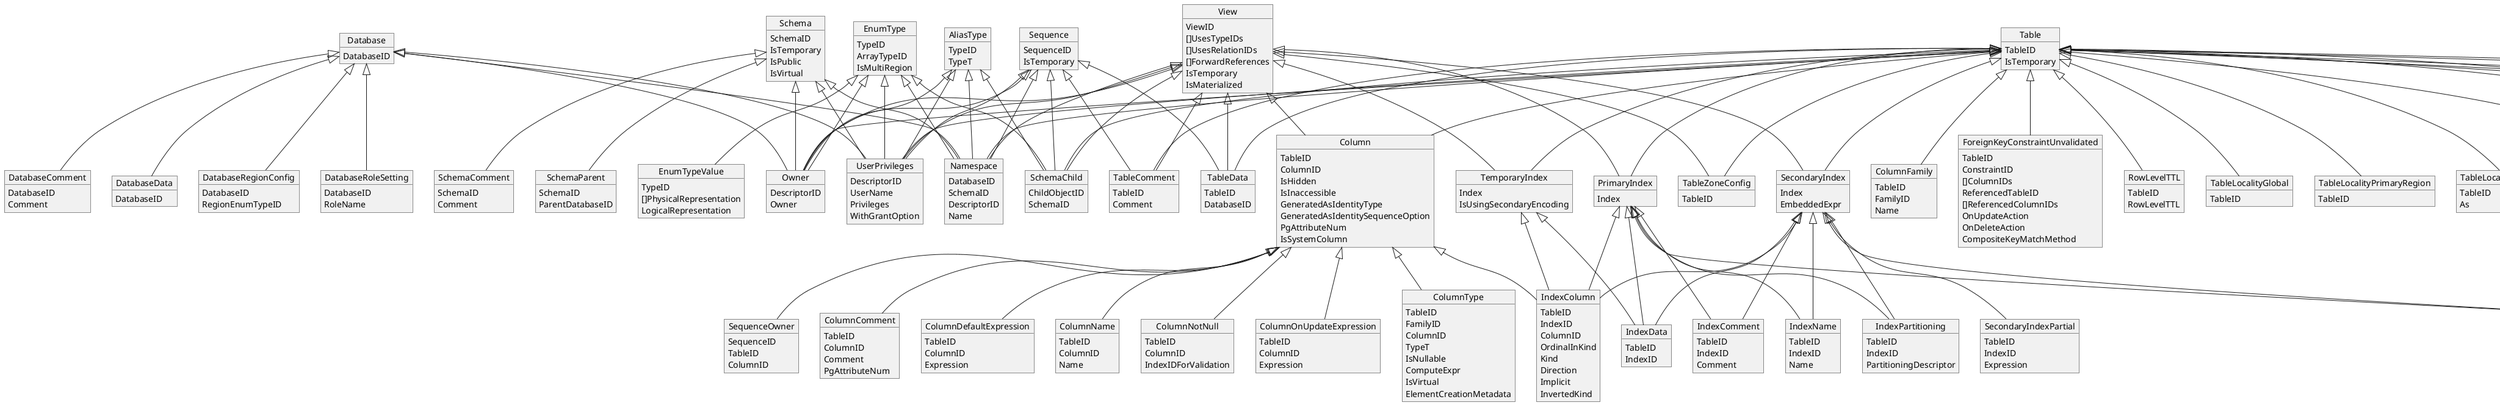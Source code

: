 @startuml
object AliasType

AliasType :  TypeID
AliasType :  TypeT

object CheckConstraint

CheckConstraint :  TableID
CheckConstraint :  ConstraintID
CheckConstraint : []ColumnIDs
CheckConstraint :  Expression
CheckConstraint :  FromHashShardedColumn
CheckConstraint :  IndexIDForValidation

object CheckConstraintUnvalidated

CheckConstraintUnvalidated :  TableID
CheckConstraintUnvalidated :  ConstraintID
CheckConstraintUnvalidated : []ColumnIDs
CheckConstraintUnvalidated :  Expression

object Column

Column :  TableID
Column :  ColumnID
Column :  IsHidden
Column :  IsInaccessible
Column :  GeneratedAsIdentityType
Column :  GeneratedAsIdentitySequenceOption
Column :  PgAttributeNum
Column :  IsSystemColumn

object ColumnComment

ColumnComment :  TableID
ColumnComment :  ColumnID
ColumnComment :  Comment
ColumnComment :  PgAttributeNum

object ColumnDefaultExpression

ColumnDefaultExpression :  TableID
ColumnDefaultExpression :  ColumnID
ColumnDefaultExpression :  Expression

object ColumnFamily

ColumnFamily :  TableID
ColumnFamily :  FamilyID
ColumnFamily :  Name

object ColumnName

ColumnName :  TableID
ColumnName :  ColumnID
ColumnName :  Name

object ColumnNotNull

ColumnNotNull :  TableID
ColumnNotNull :  ColumnID
ColumnNotNull :  IndexIDForValidation

object ColumnOnUpdateExpression

ColumnOnUpdateExpression :  TableID
ColumnOnUpdateExpression :  ColumnID
ColumnOnUpdateExpression :  Expression

object ColumnType

ColumnType :  TableID
ColumnType :  FamilyID
ColumnType :  ColumnID
ColumnType :  TypeT
ColumnType :  IsNullable
ColumnType :  ComputeExpr
ColumnType :  IsVirtual
ColumnType :  ElementCreationMetadata

object CompositeType

CompositeType :  TypeID
CompositeType :  ArrayTypeID

object CompositeTypeAttrName

CompositeTypeAttrName :  CompositeTypeID
CompositeTypeAttrName :  Name

object CompositeTypeAttrType

CompositeTypeAttrType :  CompositeTypeID
CompositeTypeAttrType :  TypeT

object ConstraintComment

ConstraintComment :  TableID
ConstraintComment :  ConstraintID
ConstraintComment :  Comment

object ConstraintWithoutIndexName

ConstraintWithoutIndexName :  TableID
ConstraintWithoutIndexName :  ConstraintID
ConstraintWithoutIndexName :  Name

object Database

Database :  DatabaseID

object DatabaseComment

DatabaseComment :  DatabaseID
DatabaseComment :  Comment

object DatabaseData

DatabaseData :  DatabaseID

object DatabaseRegionConfig

DatabaseRegionConfig :  DatabaseID
DatabaseRegionConfig :  RegionEnumTypeID

object DatabaseRoleSetting

DatabaseRoleSetting :  DatabaseID
DatabaseRoleSetting :  RoleName

object EnumType

EnumType :  TypeID
EnumType :  ArrayTypeID
EnumType :  IsMultiRegion

object EnumTypeValue

EnumTypeValue :  TypeID
EnumTypeValue : []PhysicalRepresentation
EnumTypeValue :  LogicalRepresentation

object ForeignKeyConstraint

ForeignKeyConstraint :  TableID
ForeignKeyConstraint :  ConstraintID
ForeignKeyConstraint : []ColumnIDs
ForeignKeyConstraint :  ReferencedTableID
ForeignKeyConstraint : []ReferencedColumnIDs
ForeignKeyConstraint :  OnUpdateAction
ForeignKeyConstraint :  OnDeleteAction
ForeignKeyConstraint :  CompositeKeyMatchMethod
ForeignKeyConstraint :  IndexIDForValidation

object ForeignKeyConstraintUnvalidated

ForeignKeyConstraintUnvalidated :  TableID
ForeignKeyConstraintUnvalidated :  ConstraintID
ForeignKeyConstraintUnvalidated : []ColumnIDs
ForeignKeyConstraintUnvalidated :  ReferencedTableID
ForeignKeyConstraintUnvalidated : []ReferencedColumnIDs
ForeignKeyConstraintUnvalidated :  OnUpdateAction
ForeignKeyConstraintUnvalidated :  OnDeleteAction
ForeignKeyConstraintUnvalidated :  CompositeKeyMatchMethod

object Function

Function :  FunctionID
Function : []Params
Function :  ReturnSet
Function :  ReturnType

object FunctionBody

FunctionBody :  FunctionID
FunctionBody :  Body
FunctionBody :  Lang
FunctionBody : []UsesTables
FunctionBody : []UsesViews
FunctionBody : []UsesSequenceIDs
FunctionBody : []UsesTypeIDs

object FunctionLeakProof

FunctionLeakProof :  FunctionID
FunctionLeakProof :  LeakProof

object FunctionName

FunctionName :  FunctionID
FunctionName :  Name

object FunctionNullInputBehavior

FunctionNullInputBehavior :  FunctionID
FunctionNullInputBehavior :  NullInputBehavior

object FunctionParamDefaultExpression

FunctionParamDefaultExpression :  FunctionID
FunctionParamDefaultExpression :  Ordinal
FunctionParamDefaultExpression :  Expression

object FunctionVolatility

FunctionVolatility :  FunctionID
FunctionVolatility :  Volatility

object IndexColumn

IndexColumn :  TableID
IndexColumn :  IndexID
IndexColumn :  ColumnID
IndexColumn :  OrdinalInKind
IndexColumn :  Kind
IndexColumn :  Direction
IndexColumn :  Implicit
IndexColumn :  InvertedKind

object IndexComment

IndexComment :  TableID
IndexComment :  IndexID
IndexComment :  Comment

object IndexData

IndexData :  TableID
IndexData :  IndexID

object IndexName

IndexName :  TableID
IndexName :  IndexID
IndexName :  Name

object IndexPartitioning

IndexPartitioning :  TableID
IndexPartitioning :  IndexID
IndexPartitioning :  PartitioningDescriptor

object IndexZoneConfig

IndexZoneConfig :  TableID
IndexZoneConfig :  IndexID
IndexZoneConfig :  PartitionName

object Namespace

Namespace :  DatabaseID
Namespace :  SchemaID
Namespace :  DescriptorID
Namespace :  Name

object Owner

Owner :  DescriptorID
Owner :  Owner

object PrimaryIndex

PrimaryIndex :  Index

object RowLevelTTL

RowLevelTTL :  TableID
RowLevelTTL :  RowLevelTTL

object Schema

Schema :  SchemaID
Schema :  IsTemporary
Schema :  IsPublic
Schema :  IsVirtual

object SchemaChild

SchemaChild :  ChildObjectID
SchemaChild :  SchemaID

object SchemaComment

SchemaComment :  SchemaID
SchemaComment :  Comment

object SchemaParent

SchemaParent :  SchemaID
SchemaParent :  ParentDatabaseID

object SecondaryIndex

SecondaryIndex :  Index
SecondaryIndex :  EmbeddedExpr

object SecondaryIndexPartial

SecondaryIndexPartial :  TableID
SecondaryIndexPartial :  IndexID
SecondaryIndexPartial :  Expression

object Sequence

Sequence :  SequenceID
Sequence :  IsTemporary

object SequenceOwner

SequenceOwner :  SequenceID
SequenceOwner :  TableID
SequenceOwner :  ColumnID

object Table

Table :  TableID
Table :  IsTemporary

object TableComment

TableComment :  TableID
TableComment :  Comment

object TableData

TableData :  TableID
TableData :  DatabaseID

object TableLocalityGlobal

TableLocalityGlobal :  TableID

object TableLocalityPrimaryRegion

TableLocalityPrimaryRegion :  TableID

object TableLocalityRegionalByRow

TableLocalityRegionalByRow :  TableID
TableLocalityRegionalByRow :  As

object TableLocalitySecondaryRegion

TableLocalitySecondaryRegion :  TableID
TableLocalitySecondaryRegion :  RegionEnumTypeID
TableLocalitySecondaryRegion :  RegionName

object TablePartitioning

TablePartitioning :  TableID

object TableSchemaLocked

TableSchemaLocked :  TableID

object TableZoneConfig

TableZoneConfig :  TableID

object TemporaryIndex

TemporaryIndex :  Index
TemporaryIndex :  IsUsingSecondaryEncoding

object UniqueWithoutIndexConstraint

UniqueWithoutIndexConstraint :  TableID
UniqueWithoutIndexConstraint :  ConstraintID
UniqueWithoutIndexConstraint : []ColumnIDs
UniqueWithoutIndexConstraint :  Predicate
UniqueWithoutIndexConstraint :  IndexIDForValidation

object UniqueWithoutIndexConstraintUnvalidated

UniqueWithoutIndexConstraintUnvalidated :  TableID
UniqueWithoutIndexConstraintUnvalidated :  ConstraintID
UniqueWithoutIndexConstraintUnvalidated : []ColumnIDs
UniqueWithoutIndexConstraintUnvalidated :  Predicate

object UserPrivileges

UserPrivileges :  DescriptorID
UserPrivileges :  UserName
UserPrivileges :  Privileges
UserPrivileges :  WithGrantOption

object View

View :  ViewID
View : []UsesTypeIDs
View : []UsesRelationIDs
View : []ForwardReferences
View :  IsTemporary
View :  IsMaterialized

Table <|-- CheckConstraint
Table <|-- CheckConstraintUnvalidated
Table <|-- Column
View <|-- Column
Column <|-- ColumnComment
Column <|-- ColumnDefaultExpression
Table <|-- ColumnFamily
Column <|-- ColumnName
Column <|-- ColumnNotNull
Column <|-- ColumnOnUpdateExpression
Column <|-- ColumnType
CompositeType <|-- CompositeTypeAttrName
CompositeType <|-- CompositeTypeAttrType
PrimaryIndex <|-- ConstraintComment
SecondaryIndex <|-- ConstraintComment
UniqueWithoutIndexConstraint <|-- ConstraintComment
CheckConstraint <|-- ConstraintComment
ForeignKeyConstraint <|-- ConstraintComment
UniqueWithoutIndexConstraint <|-- ConstraintWithoutIndexName
CheckConstraint <|-- ConstraintWithoutIndexName
ForeignKeyConstraint <|-- ConstraintWithoutIndexName
Database <|-- DatabaseComment
Database <|-- DatabaseData
Database <|-- DatabaseRegionConfig
Database <|-- DatabaseRoleSetting
EnumType <|-- EnumTypeValue
Table <|-- ForeignKeyConstraint
Table <|-- ForeignKeyConstraintUnvalidated
Function <|-- FunctionBody
Function <|-- FunctionLeakProof
Function <|-- FunctionName
Function <|-- FunctionNullInputBehavior
Function <|-- FunctionParamDefaultExpression
Function <|-- FunctionVolatility
PrimaryIndex <|-- IndexColumn
SecondaryIndex <|-- IndexColumn
TemporaryIndex <|-- IndexColumn
Column <|-- IndexColumn
PrimaryIndex <|-- IndexComment
SecondaryIndex <|-- IndexComment
PrimaryIndex <|-- IndexData
SecondaryIndex <|-- IndexData
TemporaryIndex <|-- IndexData
PrimaryIndex <|-- IndexName
SecondaryIndex <|-- IndexName
PrimaryIndex <|-- IndexPartitioning
SecondaryIndex <|-- IndexPartitioning
Index <|-- IndexZoneConfig
Table <|-- Namespace
View <|-- Namespace
Sequence <|-- Namespace
Database <|-- Namespace
Schema <|-- Namespace
AliasType <|-- Namespace
EnumType <|-- Namespace
Table <|-- Owner
View <|-- Owner
Sequence <|-- Owner
Database <|-- Owner
Schema <|-- Owner
AliasType <|-- Owner
EnumType <|-- Owner
Table <|-- PrimaryIndex
View <|-- PrimaryIndex
Table <|-- RowLevelTTL
AliasType <|-- SchemaChild
EnumType <|-- SchemaChild
Table <|-- SchemaChild
View <|-- SchemaChild
Sequence <|-- SchemaChild
Schema <|-- SchemaComment
Schema <|-- SchemaParent
Table <|-- SecondaryIndex
View <|-- SecondaryIndex
SecondaryIndex <|-- SecondaryIndexPartial
Column <|-- SequenceOwner
Table <|-- TableComment
View <|-- TableComment
Sequence <|-- TableComment
Table <|-- TableData
View <|-- TableData
Sequence <|-- TableData
Table <|-- TableLocalityGlobal
Table <|-- TableLocalityPrimaryRegion
Table <|-- TableLocalityRegionalByRow
Table <|-- TableLocalitySecondaryRegion
Table <|-- TablePartitioning
Table <|-- TableSchemaLocked
Table <|-- TableZoneConfig
View <|-- TableZoneConfig
Table <|-- TemporaryIndex
View <|-- TemporaryIndex
Table <|-- UniqueWithoutIndexConstraint
Table <|-- UniqueWithoutIndexConstraintUnvalidated
Table <|-- UserPrivileges
View <|-- UserPrivileges
Sequence <|-- UserPrivileges
Database <|-- UserPrivileges
Schema <|-- UserPrivileges
AliasType <|-- UserPrivileges
EnumType <|-- UserPrivileges
@enduml
